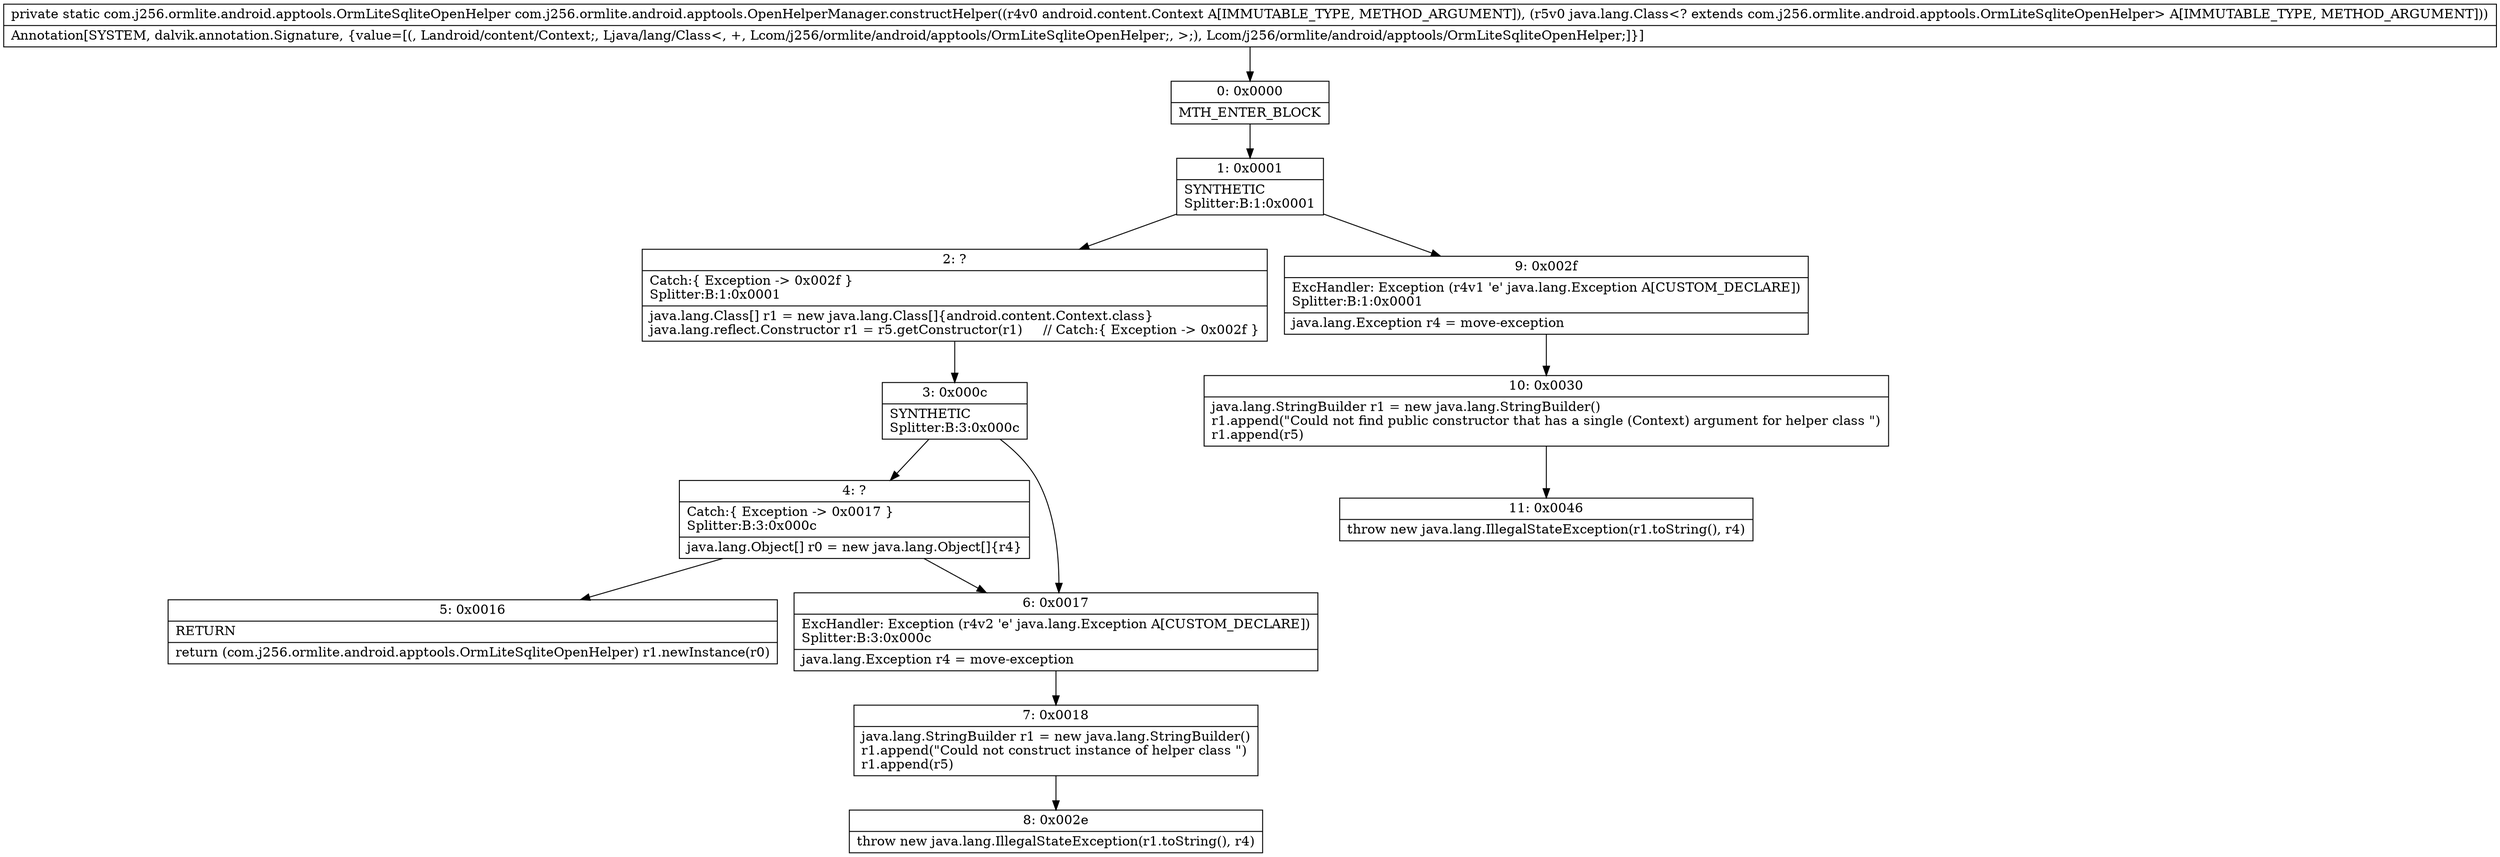 digraph "CFG forcom.j256.ormlite.android.apptools.OpenHelperManager.constructHelper(Landroid\/content\/Context;Ljava\/lang\/Class;)Lcom\/j256\/ormlite\/android\/apptools\/OrmLiteSqliteOpenHelper;" {
Node_0 [shape=record,label="{0\:\ 0x0000|MTH_ENTER_BLOCK\l}"];
Node_1 [shape=record,label="{1\:\ 0x0001|SYNTHETIC\lSplitter:B:1:0x0001\l}"];
Node_2 [shape=record,label="{2\:\ ?|Catch:\{ Exception \-\> 0x002f \}\lSplitter:B:1:0x0001\l|java.lang.Class[] r1 = new java.lang.Class[]\{android.content.Context.class\}\ljava.lang.reflect.Constructor r1 = r5.getConstructor(r1)     \/\/ Catch:\{ Exception \-\> 0x002f \}\l}"];
Node_3 [shape=record,label="{3\:\ 0x000c|SYNTHETIC\lSplitter:B:3:0x000c\l}"];
Node_4 [shape=record,label="{4\:\ ?|Catch:\{ Exception \-\> 0x0017 \}\lSplitter:B:3:0x000c\l|java.lang.Object[] r0 = new java.lang.Object[]\{r4\}\l}"];
Node_5 [shape=record,label="{5\:\ 0x0016|RETURN\l|return (com.j256.ormlite.android.apptools.OrmLiteSqliteOpenHelper) r1.newInstance(r0)\l}"];
Node_6 [shape=record,label="{6\:\ 0x0017|ExcHandler: Exception (r4v2 'e' java.lang.Exception A[CUSTOM_DECLARE])\lSplitter:B:3:0x000c\l|java.lang.Exception r4 = move\-exception\l}"];
Node_7 [shape=record,label="{7\:\ 0x0018|java.lang.StringBuilder r1 = new java.lang.StringBuilder()\lr1.append(\"Could not construct instance of helper class \")\lr1.append(r5)\l}"];
Node_8 [shape=record,label="{8\:\ 0x002e|throw new java.lang.IllegalStateException(r1.toString(), r4)\l}"];
Node_9 [shape=record,label="{9\:\ 0x002f|ExcHandler: Exception (r4v1 'e' java.lang.Exception A[CUSTOM_DECLARE])\lSplitter:B:1:0x0001\l|java.lang.Exception r4 = move\-exception\l}"];
Node_10 [shape=record,label="{10\:\ 0x0030|java.lang.StringBuilder r1 = new java.lang.StringBuilder()\lr1.append(\"Could not find public constructor that has a single (Context) argument for helper class \")\lr1.append(r5)\l}"];
Node_11 [shape=record,label="{11\:\ 0x0046|throw new java.lang.IllegalStateException(r1.toString(), r4)\l}"];
MethodNode[shape=record,label="{private static com.j256.ormlite.android.apptools.OrmLiteSqliteOpenHelper com.j256.ormlite.android.apptools.OpenHelperManager.constructHelper((r4v0 android.content.Context A[IMMUTABLE_TYPE, METHOD_ARGUMENT]), (r5v0 java.lang.Class\<? extends com.j256.ormlite.android.apptools.OrmLiteSqliteOpenHelper\> A[IMMUTABLE_TYPE, METHOD_ARGUMENT]))  | Annotation[SYSTEM, dalvik.annotation.Signature, \{value=[(, Landroid\/content\/Context;, Ljava\/lang\/Class\<, +, Lcom\/j256\/ormlite\/android\/apptools\/OrmLiteSqliteOpenHelper;, \>;), Lcom\/j256\/ormlite\/android\/apptools\/OrmLiteSqliteOpenHelper;]\}]\l}"];
MethodNode -> Node_0;
Node_0 -> Node_1;
Node_1 -> Node_2;
Node_1 -> Node_9;
Node_2 -> Node_3;
Node_3 -> Node_4;
Node_3 -> Node_6;
Node_4 -> Node_5;
Node_4 -> Node_6;
Node_6 -> Node_7;
Node_7 -> Node_8;
Node_9 -> Node_10;
Node_10 -> Node_11;
}

